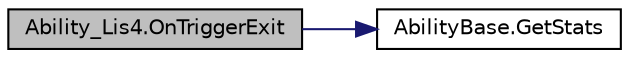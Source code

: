 digraph "Ability_Lis4.OnTriggerExit"
{
 // INTERACTIVE_SVG=YES
 // LATEX_PDF_SIZE
  edge [fontname="Helvetica",fontsize="10",labelfontname="Helvetica",labelfontsize="10"];
  node [fontname="Helvetica",fontsize="10",shape=record];
  rankdir="LR";
  Node1 [label="Ability_Lis4.OnTriggerExit",height=0.2,width=0.4,color="black", fillcolor="grey75", style="filled", fontcolor="black",tooltip=" "];
  Node1 -> Node2 [color="midnightblue",fontsize="10",style="solid",fontname="Helvetica"];
  Node2 [label="AbilityBase.GetStats",height=0.2,width=0.4,color="black", fillcolor="white", style="filled",URL="$class_ability_base.html#a1efb376f3d64023249da5dd6c5346aac",tooltip="Funció generica que retorna null si no és un objectiu valid o el component concret de Stats de l'obje..."];
}
